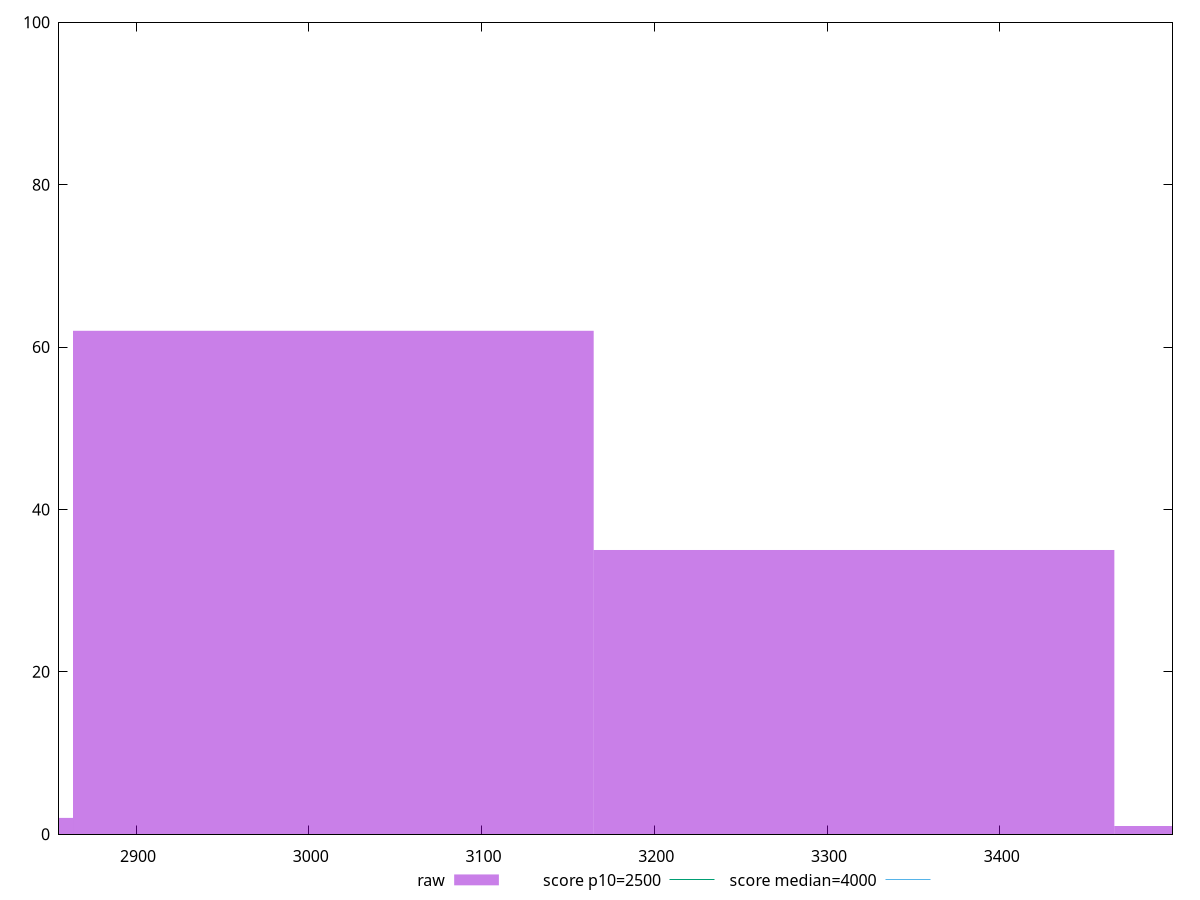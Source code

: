 reset

$raw <<EOF
3014.1758054010234 62
3315.5933859411257 35
3617.010966481228 1
2712.758224860921 2
EOF

set key outside below
set boxwidth 301.41758054010234
set xrange [2855.359500000001:3499.9580000000005]
set yrange [0:100]
set trange [0:100]
set style fill transparent solid 0.5 noborder

set parametric
set terminal svg size 640, 490 enhanced background rgb 'white'
set output "report_00021_2021-02-20T09:16:39.615Z/largest-contentful-paint/samples/pages+cached+noadtech+nomedia+nocss/raw/histogram.svg"

plot $raw title "raw" with boxes, \
     2500,t title "score p10=2500", \
     4000,t title "score median=4000"

reset

